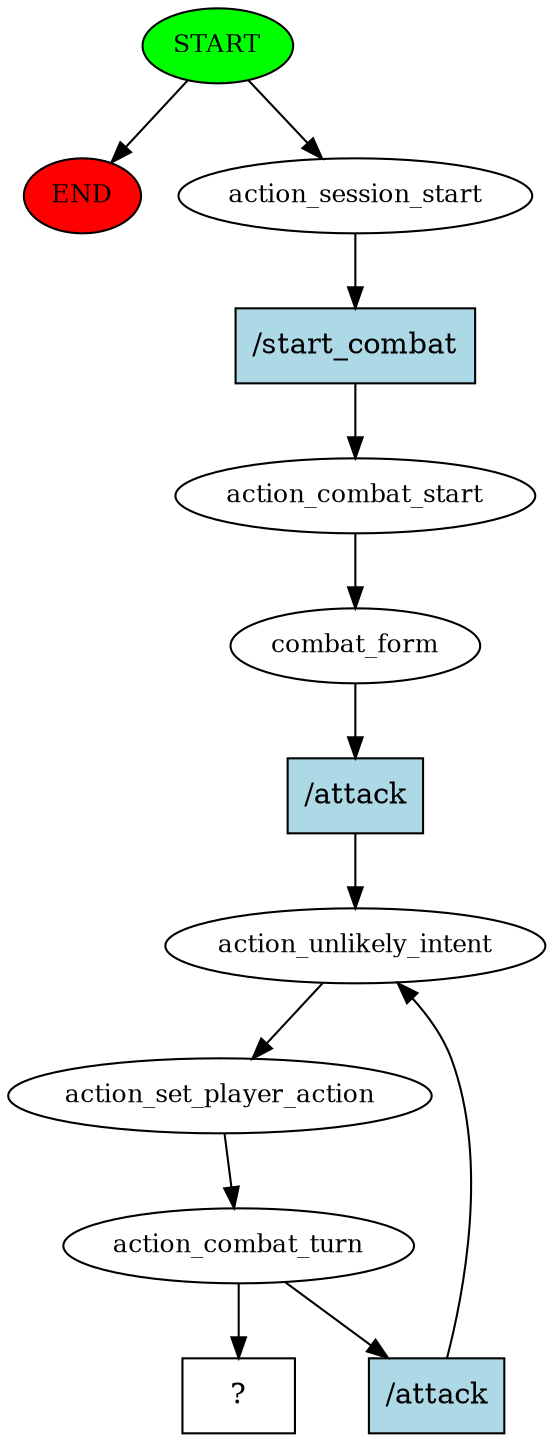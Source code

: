 digraph  {
0 [class="start active", fillcolor=green, fontsize=12, label=START, style=filled];
"-1" [class=end, fillcolor=red, fontsize=12, label=END, style=filled];
1 [class=active, fontsize=12, label=action_session_start];
2 [class=active, fontsize=12, label=action_combat_start];
3 [class=active, fontsize=12, label=combat_form];
4 [class=active, fontsize=12, label=action_unlikely_intent];
5 [class=active, fontsize=12, label=action_set_player_action];
6 [class=active, fontsize=12, label=action_combat_turn];
10 [class="intent dashed active", label="  ?  ", shape=rect];
11 [class="intent active", fillcolor=lightblue, label="/start_combat", shape=rect, style=filled];
12 [class="intent active", fillcolor=lightblue, label="/attack", shape=rect, style=filled];
13 [class="intent active", fillcolor=lightblue, label="/attack", shape=rect, style=filled];
0 -> "-1"  [class="", key=NONE, label=""];
0 -> 1  [class=active, key=NONE, label=""];
1 -> 11  [class=active, key=0];
2 -> 3  [class=active, key=NONE, label=""];
3 -> 12  [class=active, key=0];
4 -> 5  [class=active, key=NONE, label=""];
5 -> 6  [class=active, key=NONE, label=""];
6 -> 10  [class=active, key=NONE, label=""];
6 -> 13  [class=active, key=0];
11 -> 2  [class=active, key=0];
12 -> 4  [class=active, key=0];
13 -> 4  [class=active, key=0];
}
